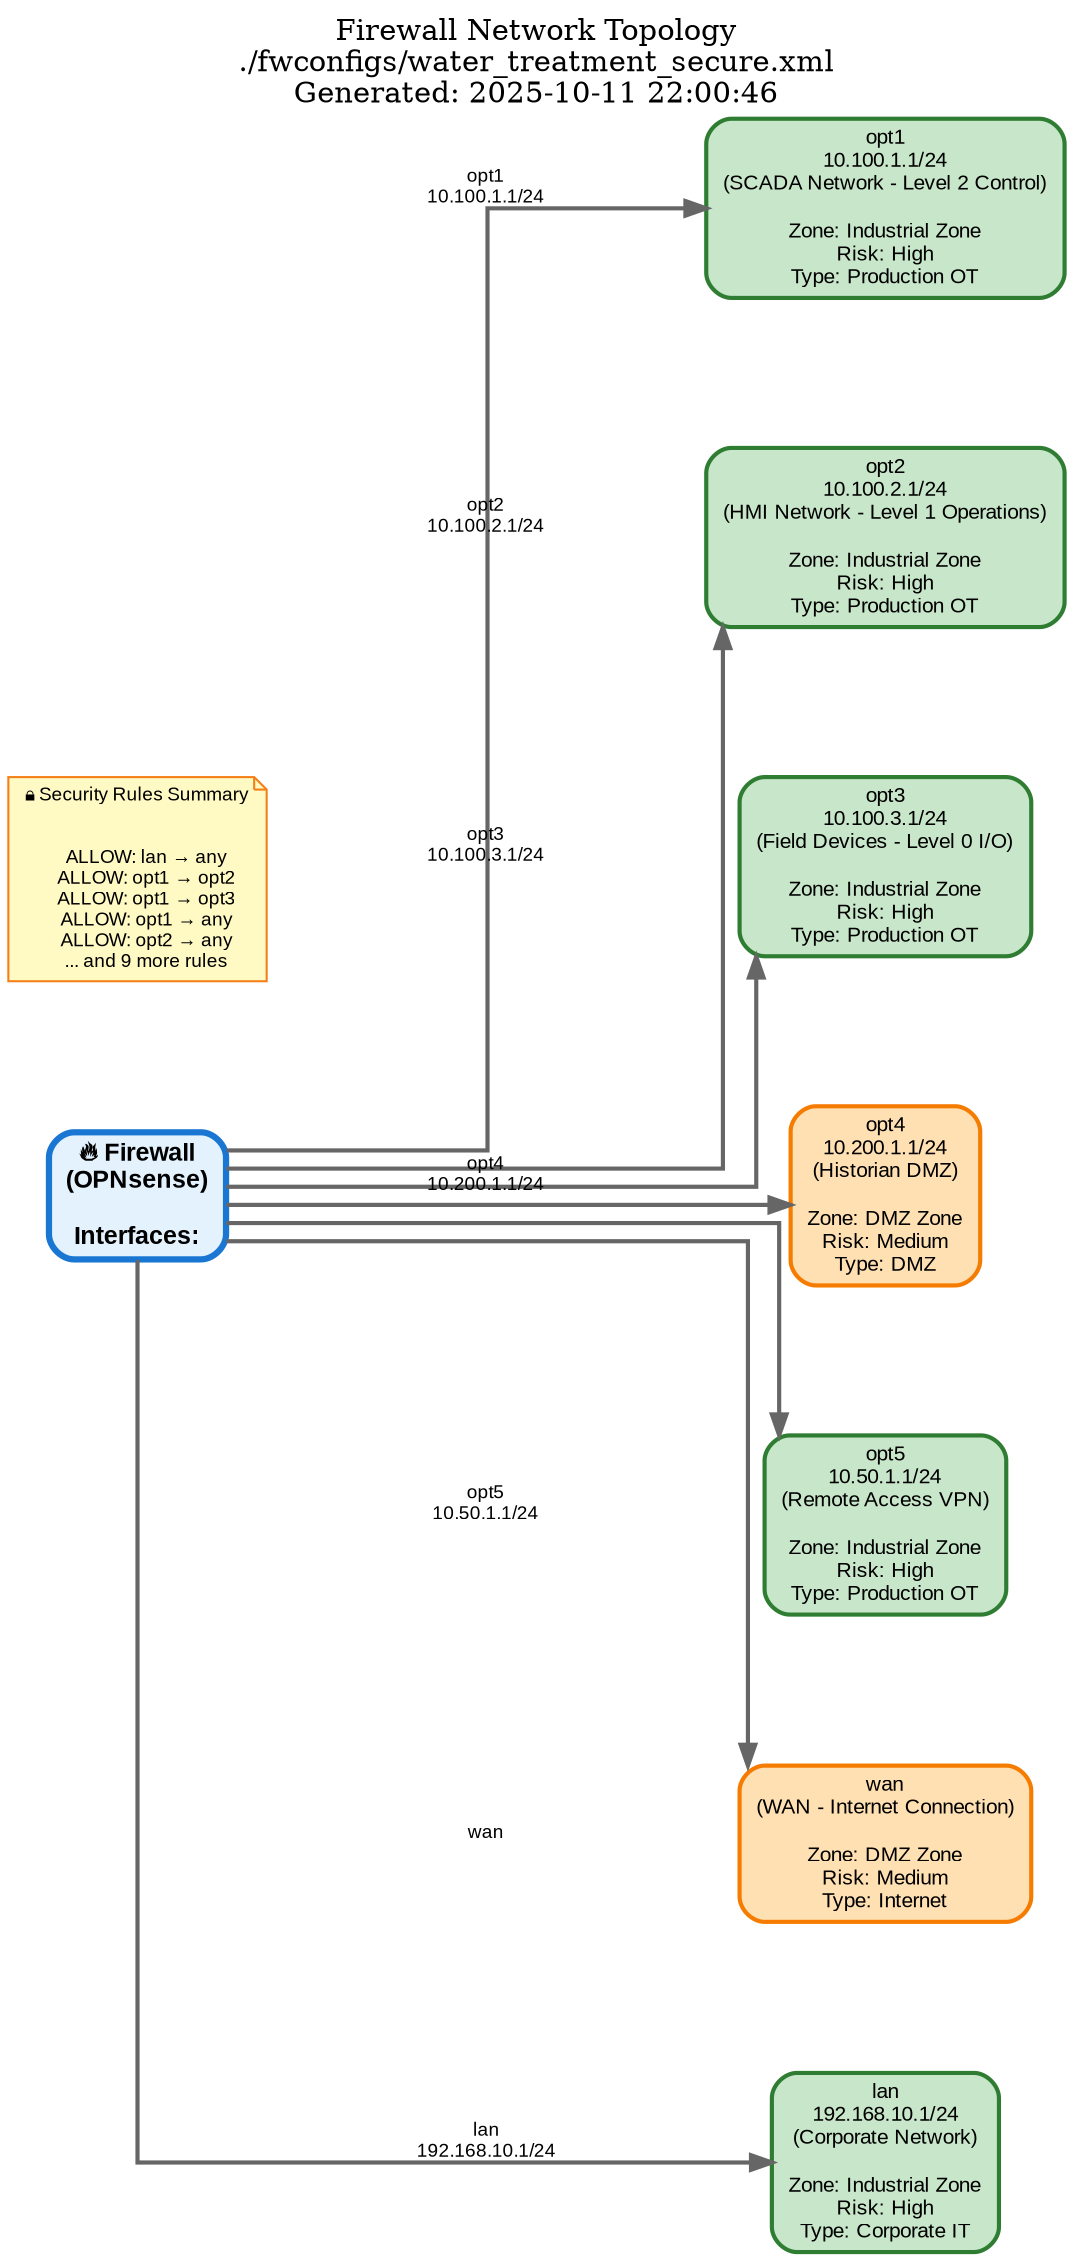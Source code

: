 digraph FirewallTopology {
  rankdir=LR;
  node [fontname="Arial", fontsize=10];
  edge [fontname="Arial", fontsize=9];
  bgcolor=white;
  splines=ortho;
  nodesep=1.0;
  ranksep=2.0;

  label="Firewall Network Topology\n./fwconfigs/water_treatment_secure.xml\nGenerated: 2025-10-11 22:00:46";
  labelloc=t;
  fontsize=14;

  // Central Firewall
  firewall [
    label="🔥 Firewall\n(OPNsense)\n\nInterfaces:";
    shape=box;
    style="filled,rounded";
    fillcolor="#e3f2fd";
    color="#1976d2";
    penwidth=3;
    fontsize=12;
    fontname="Arial Bold";
  ];

  // Network Segments
  net_opt1 [
    label="opt1\n10.100.1.1/24\n(SCADA Network - Level 2 Control)\n\nZone: Industrial Zone\nRisk: High\nType: Production OT";
    shape=box;
    style="filled,rounded";
    fillcolor="#c8e6c9";
    color="#2e7d32";
    penwidth=2;
    fontsize=10;
  ];
  net_opt2 [
    label="opt2\n10.100.2.1/24\n(HMI Network - Level 1 Operations)\n\nZone: Industrial Zone\nRisk: High\nType: Production OT";
    shape=box;
    style="filled,rounded";
    fillcolor="#c8e6c9";
    color="#2e7d32";
    penwidth=2;
    fontsize=10;
  ];
  net_opt3 [
    label="opt3\n10.100.3.1/24\n(Field Devices - Level 0 I/O)\n\nZone: Industrial Zone\nRisk: High\nType: Production OT";
    shape=box;
    style="filled,rounded";
    fillcolor="#c8e6c9";
    color="#2e7d32";
    penwidth=2;
    fontsize=10;
  ];
  net_opt4 [
    label="opt4\n10.200.1.1/24\n(Historian DMZ)\n\nZone: DMZ Zone\nRisk: Medium\nType: DMZ";
    shape=box;
    style="filled,rounded";
    fillcolor="#ffe0b2";
    color="#f57c00";
    penwidth=2;
    fontsize=10;
  ];
  net_opt5 [
    label="opt5\n10.50.1.1/24\n(Remote Access VPN)\n\nZone: Industrial Zone\nRisk: High\nType: Production OT";
    shape=box;
    style="filled,rounded";
    fillcolor="#c8e6c9";
    color="#2e7d32";
    penwidth=2;
    fontsize=10;
  ];
  net_wan [
    label="wan\n(WAN - Internet Connection)\n\nZone: DMZ Zone\nRisk: Medium\nType: Internet";
    shape=box;
    style="filled,rounded";
    fillcolor="#ffe0b2";
    color="#f57c00";
    penwidth=2;
    fontsize=10;
  ];
  net_lan [
    label="lan\n192.168.10.1/24\n(Corporate Network)\n\nZone: Industrial Zone\nRisk: High\nType: Corporate IT";
    shape=box;
    style="filled,rounded";
    fillcolor="#c8e6c9";
    color="#2e7d32";
    penwidth=2;
    fontsize=10;
  ];

  // Firewall to Network Connections
  firewall -> net_opt2 [
    label="opt2\n10.100.2.1/24";
    fontsize=9;
    color="#666666";
    penwidth=2;
  ];
  firewall -> net_opt3 [
    label="opt3\n10.100.3.1/24";
    fontsize=9;
    color="#666666";
    penwidth=2;
  ];
  firewall -> net_opt4 [
    label="opt4\n10.200.1.1/24";
    fontsize=9;
    color="#666666";
    penwidth=2;
  ];
  firewall -> net_opt5 [
    label="opt5\n10.50.1.1/24";
    fontsize=9;
    color="#666666";
    penwidth=2;
  ];
  firewall -> net_wan [
    label="wan";
    fontsize=9;
    color="#666666";
    penwidth=2;
  ];
  firewall -> net_lan [
    label="lan\n192.168.10.1/24";
    fontsize=9;
    color="#666666";
    penwidth=2;
  ];
  firewall -> net_opt1 [
    label="opt1\n10.100.1.1/24";
    fontsize=9;
    color="#666666";
    penwidth=2;
  ];

  // Security Rules (as edge labels)

  // Security Rules Summary
  rules_summary [
    label="🔒 Security Rules Summary\n\n
    ALLOW: lan → any\n    ALLOW: opt1 → opt2\n    ALLOW: opt1 → opt3\n    ALLOW: opt1 → any\n    ALLOW: opt2 → any\n    ... and 9 more rules";
    shape=note;
    style="filled,rounded";
    fillcolor="#fff9c4";
    color="#f57f17";
    fontsize=9;
  ];
}

